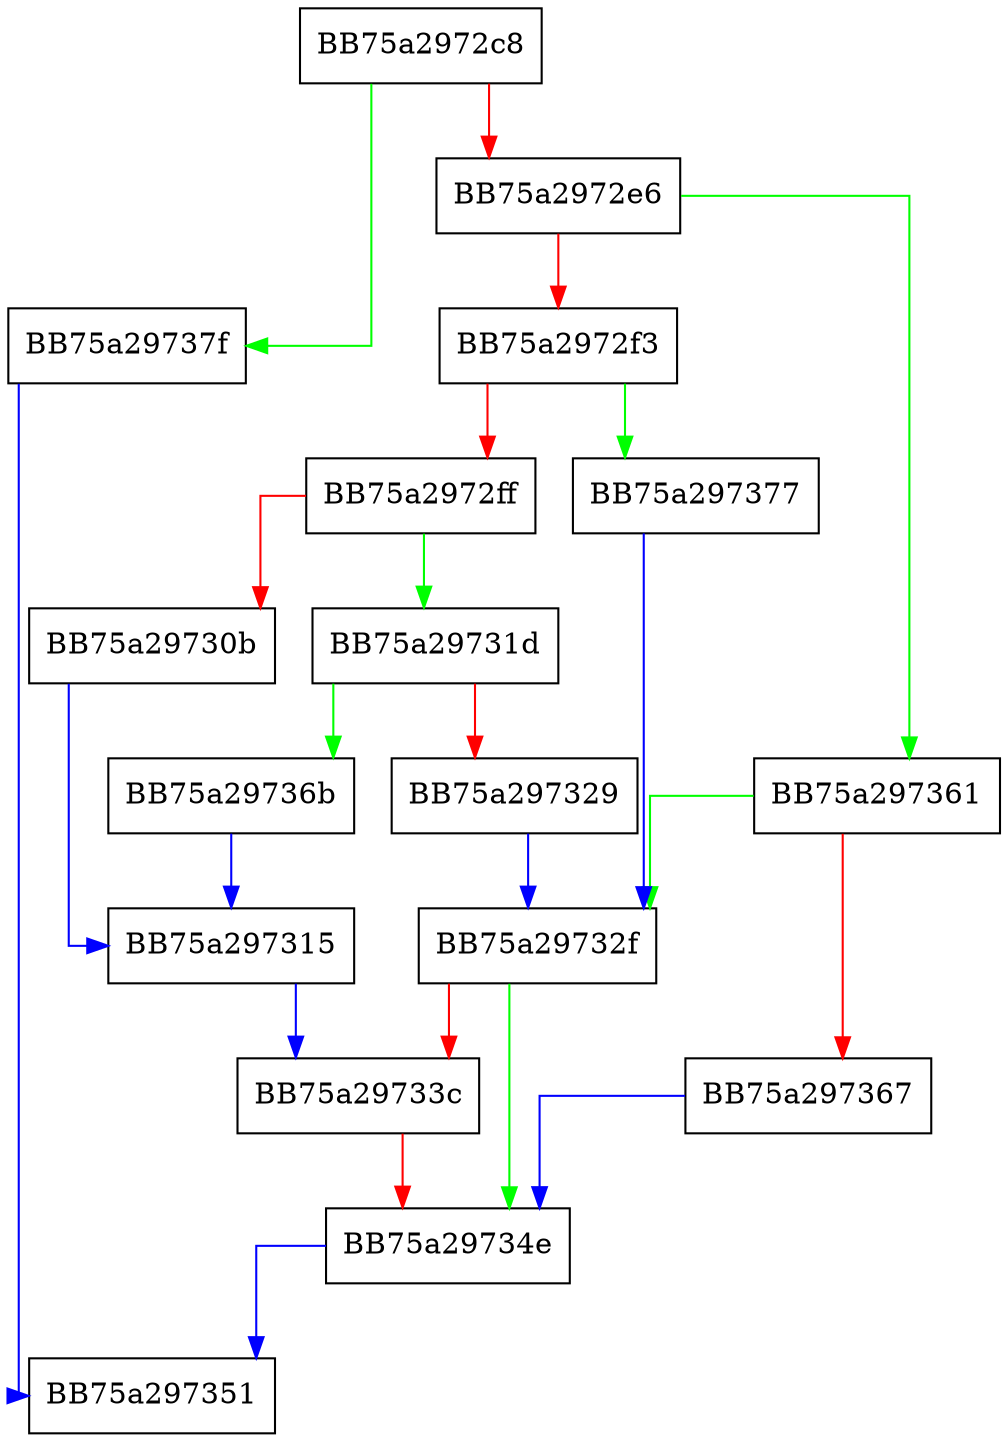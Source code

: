 digraph sqlite3DbStrNDup {
  node [shape="box"];
  graph [splines=ortho];
  BB75a2972c8 -> BB75a29737f [color="green"];
  BB75a2972c8 -> BB75a2972e6 [color="red"];
  BB75a2972e6 -> BB75a297361 [color="green"];
  BB75a2972e6 -> BB75a2972f3 [color="red"];
  BB75a2972f3 -> BB75a297377 [color="green"];
  BB75a2972f3 -> BB75a2972ff [color="red"];
  BB75a2972ff -> BB75a29731d [color="green"];
  BB75a2972ff -> BB75a29730b [color="red"];
  BB75a29730b -> BB75a297315 [color="blue"];
  BB75a297315 -> BB75a29733c [color="blue"];
  BB75a29731d -> BB75a29736b [color="green"];
  BB75a29731d -> BB75a297329 [color="red"];
  BB75a297329 -> BB75a29732f [color="blue"];
  BB75a29732f -> BB75a29734e [color="green"];
  BB75a29732f -> BB75a29733c [color="red"];
  BB75a29733c -> BB75a29734e [color="red"];
  BB75a29734e -> BB75a297351 [color="blue"];
  BB75a297361 -> BB75a29732f [color="green"];
  BB75a297361 -> BB75a297367 [color="red"];
  BB75a297367 -> BB75a29734e [color="blue"];
  BB75a29736b -> BB75a297315 [color="blue"];
  BB75a297377 -> BB75a29732f [color="blue"];
  BB75a29737f -> BB75a297351 [color="blue"];
}